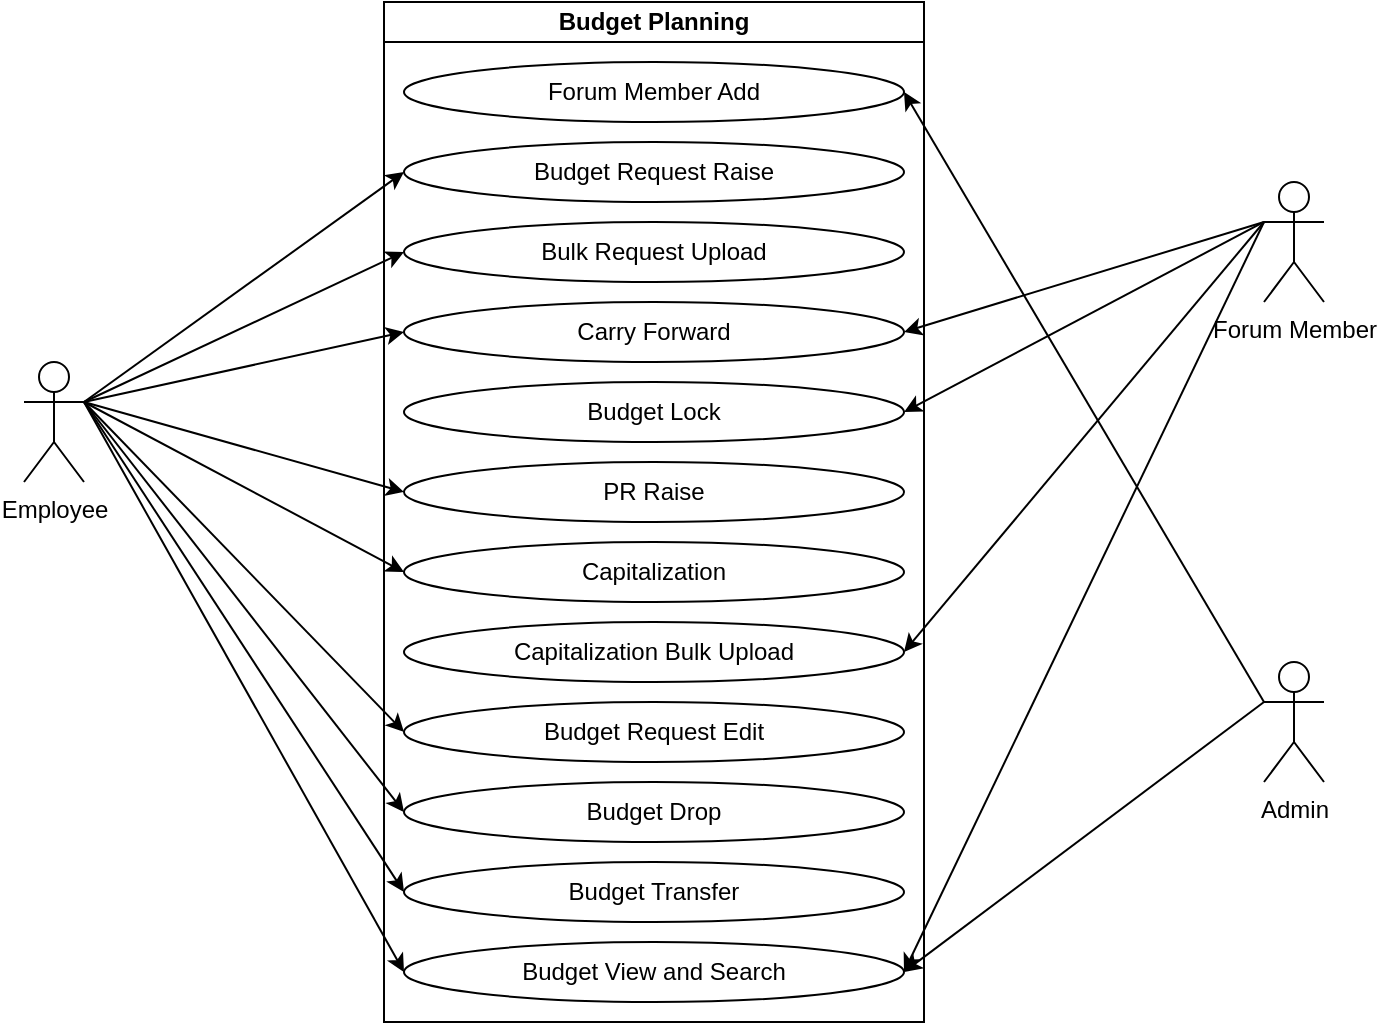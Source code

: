 <mxfile version="21.1.4" type="device">
  <diagram name="Page-1" id="VuHc6BB2-BrTkPGilea2">
    <mxGraphModel dx="1216" dy="515" grid="1" gridSize="10" guides="1" tooltips="1" connect="1" arrows="1" fold="1" page="1" pageScale="1" pageWidth="850" pageHeight="1100" math="0" shadow="0">
      <root>
        <mxCell id="0" />
        <mxCell id="1" parent="0" />
        <mxCell id="eczH9hrtckmbwTQw7fLa-1" value="Budget Planning" style="swimlane;whiteSpace=wrap;html=1;startSize=20;" vertex="1" parent="1">
          <mxGeometry x="290" y="10" width="270" height="510" as="geometry" />
        </mxCell>
        <mxCell id="eczH9hrtckmbwTQw7fLa-3" value="Budget Request Raise" style="ellipse;whiteSpace=wrap;html=1;" vertex="1" parent="eczH9hrtckmbwTQw7fLa-1">
          <mxGeometry x="10" y="70" width="250" height="30" as="geometry" />
        </mxCell>
        <mxCell id="eczH9hrtckmbwTQw7fLa-4" value="Bulk Request Upload" style="ellipse;whiteSpace=wrap;html=1;" vertex="1" parent="eczH9hrtckmbwTQw7fLa-1">
          <mxGeometry x="10" y="110" width="250" height="30" as="geometry" />
        </mxCell>
        <mxCell id="eczH9hrtckmbwTQw7fLa-5" value="Carry Forward" style="ellipse;whiteSpace=wrap;html=1;" vertex="1" parent="eczH9hrtckmbwTQw7fLa-1">
          <mxGeometry x="10" y="150" width="250" height="30" as="geometry" />
        </mxCell>
        <mxCell id="eczH9hrtckmbwTQw7fLa-6" value="Budget Lock" style="ellipse;whiteSpace=wrap;html=1;" vertex="1" parent="eczH9hrtckmbwTQw7fLa-1">
          <mxGeometry x="10" y="190" width="250" height="30" as="geometry" />
        </mxCell>
        <mxCell id="eczH9hrtckmbwTQw7fLa-7" value="PR Raise" style="ellipse;whiteSpace=wrap;html=1;" vertex="1" parent="eczH9hrtckmbwTQw7fLa-1">
          <mxGeometry x="10" y="230" width="250" height="30" as="geometry" />
        </mxCell>
        <mxCell id="eczH9hrtckmbwTQw7fLa-8" value="Capitalization" style="ellipse;whiteSpace=wrap;html=1;" vertex="1" parent="eczH9hrtckmbwTQw7fLa-1">
          <mxGeometry x="10" y="270" width="250" height="30" as="geometry" />
        </mxCell>
        <mxCell id="eczH9hrtckmbwTQw7fLa-9" value="Budget Request Edit" style="ellipse;whiteSpace=wrap;html=1;" vertex="1" parent="eczH9hrtckmbwTQw7fLa-1">
          <mxGeometry x="10" y="350" width="250" height="30" as="geometry" />
        </mxCell>
        <mxCell id="eczH9hrtckmbwTQw7fLa-10" value="Budget Drop" style="ellipse;whiteSpace=wrap;html=1;" vertex="1" parent="eczH9hrtckmbwTQw7fLa-1">
          <mxGeometry x="10" y="390" width="250" height="30" as="geometry" />
        </mxCell>
        <mxCell id="eczH9hrtckmbwTQw7fLa-11" value="Budget Transfer" style="ellipse;whiteSpace=wrap;html=1;" vertex="1" parent="eczH9hrtckmbwTQw7fLa-1">
          <mxGeometry x="10" y="430" width="250" height="30" as="geometry" />
        </mxCell>
        <mxCell id="eczH9hrtckmbwTQw7fLa-12" value="Budget View and Search" style="ellipse;whiteSpace=wrap;html=1;" vertex="1" parent="eczH9hrtckmbwTQw7fLa-1">
          <mxGeometry x="10" y="470" width="250" height="30" as="geometry" />
        </mxCell>
        <mxCell id="eczH9hrtckmbwTQw7fLa-31" value="Capitalization Bulk Upload" style="ellipse;whiteSpace=wrap;html=1;" vertex="1" parent="eczH9hrtckmbwTQw7fLa-1">
          <mxGeometry x="10" y="310" width="250" height="30" as="geometry" />
        </mxCell>
        <mxCell id="eczH9hrtckmbwTQw7fLa-2" value="Forum Member Add" style="ellipse;whiteSpace=wrap;html=1;" vertex="1" parent="1">
          <mxGeometry x="300" y="40" width="250" height="30" as="geometry" />
        </mxCell>
        <mxCell id="eczH9hrtckmbwTQw7fLa-13" value="Employee" style="shape=umlActor;verticalLabelPosition=bottom;verticalAlign=top;html=1;outlineConnect=0;" vertex="1" parent="1">
          <mxGeometry x="110" y="190" width="30" height="60" as="geometry" />
        </mxCell>
        <mxCell id="eczH9hrtckmbwTQw7fLa-14" value="Forum Member" style="shape=umlActor;verticalLabelPosition=bottom;verticalAlign=top;html=1;outlineConnect=0;" vertex="1" parent="1">
          <mxGeometry x="730" y="100" width="30" height="60" as="geometry" />
        </mxCell>
        <mxCell id="eczH9hrtckmbwTQw7fLa-16" value="Admin" style="shape=umlActor;verticalLabelPosition=bottom;verticalAlign=top;html=1;outlineConnect=0;" vertex="1" parent="1">
          <mxGeometry x="730" y="340" width="30" height="60" as="geometry" />
        </mxCell>
        <mxCell id="eczH9hrtckmbwTQw7fLa-19" value="" style="endArrow=classic;html=1;rounded=0;exitX=1;exitY=0.333;exitDx=0;exitDy=0;exitPerimeter=0;entryX=0;entryY=0.5;entryDx=0;entryDy=0;" edge="1" parent="1" source="eczH9hrtckmbwTQw7fLa-13" target="eczH9hrtckmbwTQw7fLa-3">
          <mxGeometry width="50" height="50" relative="1" as="geometry">
            <mxPoint x="150" y="220" as="sourcePoint" />
            <mxPoint x="310" y="65" as="targetPoint" />
          </mxGeometry>
        </mxCell>
        <mxCell id="eczH9hrtckmbwTQw7fLa-20" value="" style="endArrow=classic;html=1;rounded=0;entryX=0;entryY=0.5;entryDx=0;entryDy=0;" edge="1" parent="1" target="eczH9hrtckmbwTQw7fLa-4">
          <mxGeometry width="50" height="50" relative="1" as="geometry">
            <mxPoint x="140" y="210" as="sourcePoint" />
            <mxPoint x="320" y="75" as="targetPoint" />
          </mxGeometry>
        </mxCell>
        <mxCell id="eczH9hrtckmbwTQw7fLa-21" value="" style="endArrow=classic;html=1;rounded=0;entryX=0;entryY=0.5;entryDx=0;entryDy=0;" edge="1" parent="1" target="eczH9hrtckmbwTQw7fLa-5">
          <mxGeometry width="50" height="50" relative="1" as="geometry">
            <mxPoint x="140" y="210" as="sourcePoint" />
            <mxPoint x="300" y="170" as="targetPoint" />
          </mxGeometry>
        </mxCell>
        <mxCell id="eczH9hrtckmbwTQw7fLa-22" value="" style="endArrow=classic;html=1;rounded=0;exitX=0;exitY=0.333;exitDx=0;exitDy=0;exitPerimeter=0;entryX=1;entryY=0.5;entryDx=0;entryDy=0;" edge="1" parent="1" source="eczH9hrtckmbwTQw7fLa-14" target="eczH9hrtckmbwTQw7fLa-6">
          <mxGeometry width="50" height="50" relative="1" as="geometry">
            <mxPoint x="180" y="250" as="sourcePoint" />
            <mxPoint x="340" y="95" as="targetPoint" />
          </mxGeometry>
        </mxCell>
        <mxCell id="eczH9hrtckmbwTQw7fLa-23" value="" style="endArrow=classic;html=1;rounded=0;entryX=0;entryY=0.5;entryDx=0;entryDy=0;" edge="1" parent="1" target="eczH9hrtckmbwTQw7fLa-7">
          <mxGeometry width="50" height="50" relative="1" as="geometry">
            <mxPoint x="140" y="210" as="sourcePoint" />
            <mxPoint x="350" y="105" as="targetPoint" />
          </mxGeometry>
        </mxCell>
        <mxCell id="eczH9hrtckmbwTQw7fLa-24" value="" style="endArrow=classic;html=1;rounded=0;entryX=0;entryY=0.5;entryDx=0;entryDy=0;" edge="1" parent="1" target="eczH9hrtckmbwTQw7fLa-8">
          <mxGeometry width="50" height="50" relative="1" as="geometry">
            <mxPoint x="140" y="210" as="sourcePoint" />
            <mxPoint x="360" y="115" as="targetPoint" />
          </mxGeometry>
        </mxCell>
        <mxCell id="eczH9hrtckmbwTQw7fLa-25" value="" style="endArrow=classic;html=1;rounded=0;entryX=0;entryY=0.5;entryDx=0;entryDy=0;" edge="1" parent="1" target="eczH9hrtckmbwTQw7fLa-9">
          <mxGeometry width="50" height="50" relative="1" as="geometry">
            <mxPoint x="140" y="210" as="sourcePoint" />
            <mxPoint x="370" y="125" as="targetPoint" />
          </mxGeometry>
        </mxCell>
        <mxCell id="eczH9hrtckmbwTQw7fLa-26" value="" style="endArrow=classic;html=1;rounded=0;entryX=0;entryY=0.5;entryDx=0;entryDy=0;" edge="1" parent="1" target="eczH9hrtckmbwTQw7fLa-10">
          <mxGeometry width="50" height="50" relative="1" as="geometry">
            <mxPoint x="140" y="210" as="sourcePoint" />
            <mxPoint x="380" y="135" as="targetPoint" />
          </mxGeometry>
        </mxCell>
        <mxCell id="eczH9hrtckmbwTQw7fLa-27" value="" style="endArrow=classic;html=1;rounded=0;entryX=0;entryY=0.5;entryDx=0;entryDy=0;" edge="1" parent="1" target="eczH9hrtckmbwTQw7fLa-11">
          <mxGeometry width="50" height="50" relative="1" as="geometry">
            <mxPoint x="140" y="210" as="sourcePoint" />
            <mxPoint x="390" y="145" as="targetPoint" />
          </mxGeometry>
        </mxCell>
        <mxCell id="eczH9hrtckmbwTQw7fLa-28" value="" style="endArrow=classic;html=1;rounded=0;entryX=0;entryY=0.5;entryDx=0;entryDy=0;" edge="1" parent="1" target="eczH9hrtckmbwTQw7fLa-12">
          <mxGeometry width="50" height="50" relative="1" as="geometry">
            <mxPoint x="140" y="210" as="sourcePoint" />
            <mxPoint x="400" y="155" as="targetPoint" />
          </mxGeometry>
        </mxCell>
        <mxCell id="eczH9hrtckmbwTQw7fLa-29" value="" style="endArrow=classic;html=1;rounded=0;exitX=0;exitY=0.333;exitDx=0;exitDy=0;exitPerimeter=0;entryX=1;entryY=0.5;entryDx=0;entryDy=0;" edge="1" parent="1" source="eczH9hrtckmbwTQw7fLa-14" target="eczH9hrtckmbwTQw7fLa-12">
          <mxGeometry width="50" height="50" relative="1" as="geometry">
            <mxPoint x="250" y="320" as="sourcePoint" />
            <mxPoint x="410" y="165" as="targetPoint" />
          </mxGeometry>
        </mxCell>
        <mxCell id="eczH9hrtckmbwTQw7fLa-30" value="" style="endArrow=classic;html=1;rounded=0;exitX=0;exitY=0.333;exitDx=0;exitDy=0;exitPerimeter=0;entryX=1;entryY=0.5;entryDx=0;entryDy=0;" edge="1" parent="1" source="eczH9hrtckmbwTQw7fLa-16" target="eczH9hrtckmbwTQw7fLa-12">
          <mxGeometry width="50" height="50" relative="1" as="geometry">
            <mxPoint x="260" y="330" as="sourcePoint" />
            <mxPoint x="420" y="175" as="targetPoint" />
          </mxGeometry>
        </mxCell>
        <mxCell id="eczH9hrtckmbwTQw7fLa-32" value="" style="endArrow=classic;html=1;rounded=0;entryX=1;entryY=0.5;entryDx=0;entryDy=0;" edge="1" parent="1" target="eczH9hrtckmbwTQw7fLa-31">
          <mxGeometry width="50" height="50" relative="1" as="geometry">
            <mxPoint x="730" y="120" as="sourcePoint" />
            <mxPoint x="430" y="260" as="targetPoint" />
          </mxGeometry>
        </mxCell>
        <mxCell id="eczH9hrtckmbwTQw7fLa-33" value="" style="endArrow=classic;html=1;rounded=0;entryX=1;entryY=0.5;entryDx=0;entryDy=0;" edge="1" parent="1" target="eczH9hrtckmbwTQw7fLa-5">
          <mxGeometry width="50" height="50" relative="1" as="geometry">
            <mxPoint x="730" y="120" as="sourcePoint" />
            <mxPoint x="410" y="250" as="targetPoint" />
          </mxGeometry>
        </mxCell>
        <mxCell id="eczH9hrtckmbwTQw7fLa-34" value="" style="endArrow=classic;html=1;rounded=0;entryX=1;entryY=0.5;entryDx=0;entryDy=0;" edge="1" parent="1" target="eczH9hrtckmbwTQw7fLa-2">
          <mxGeometry width="50" height="50" relative="1" as="geometry">
            <mxPoint x="730" y="360" as="sourcePoint" />
            <mxPoint x="410" y="250" as="targetPoint" />
          </mxGeometry>
        </mxCell>
      </root>
    </mxGraphModel>
  </diagram>
</mxfile>
